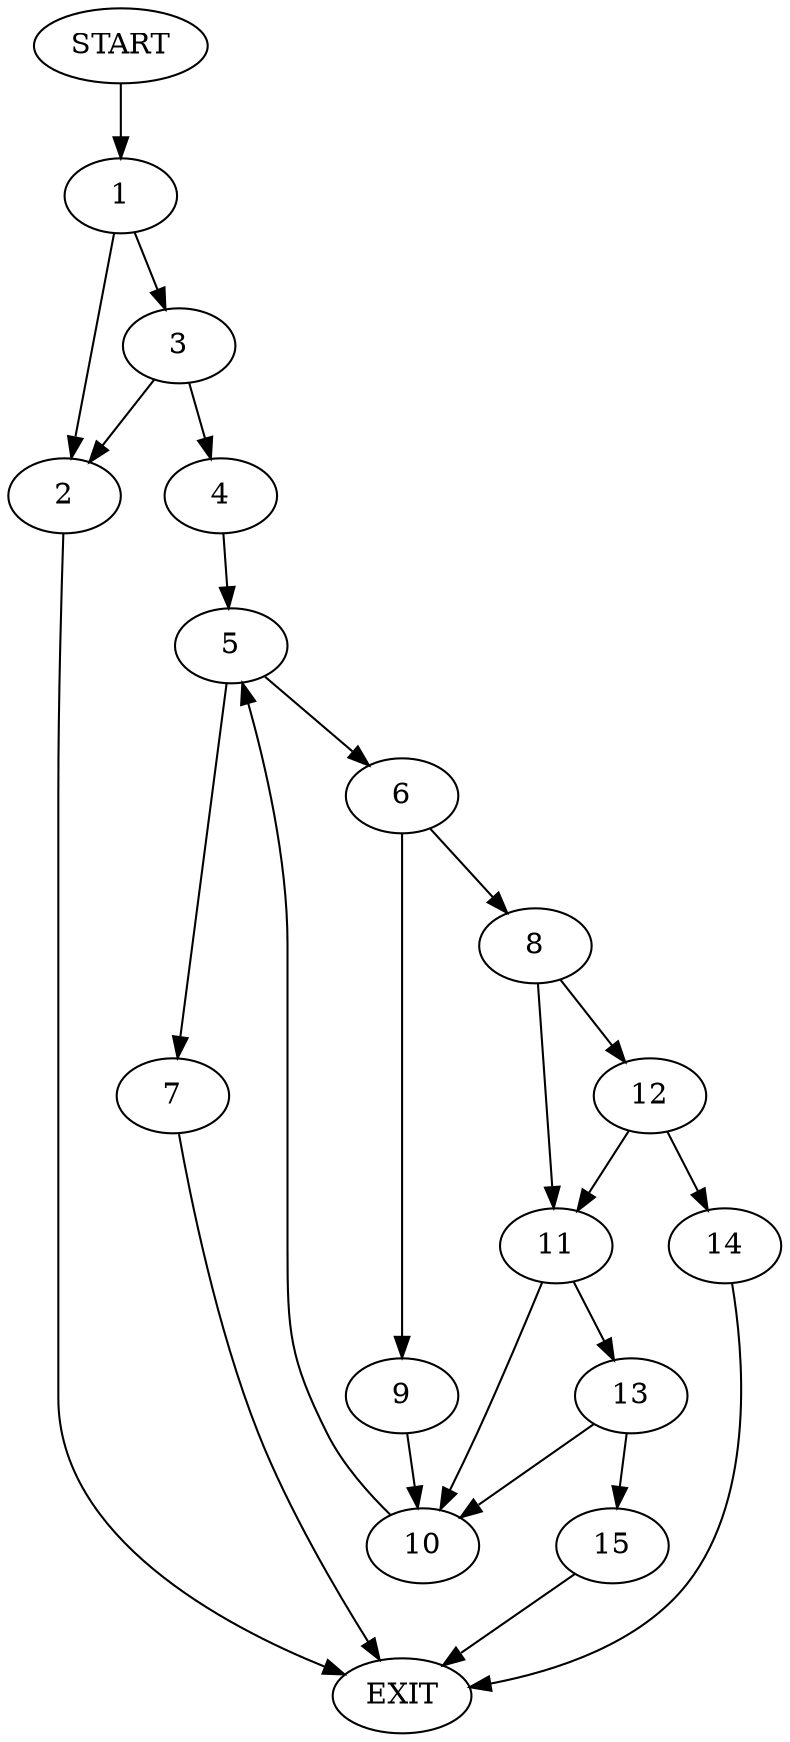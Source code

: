 digraph {
0 [label="START"]
16 [label="EXIT"]
0 -> 1
1 -> 2
1 -> 3
2 -> 16
3 -> 2
3 -> 4
4 -> 5
5 -> 6
5 -> 7
7 -> 16
6 -> 8
6 -> 9
9 -> 10
8 -> 11
8 -> 12
10 -> 5
11 -> 13
11 -> 10
12 -> 11
12 -> 14
14 -> 16
13 -> 15
13 -> 10
15 -> 16
}
